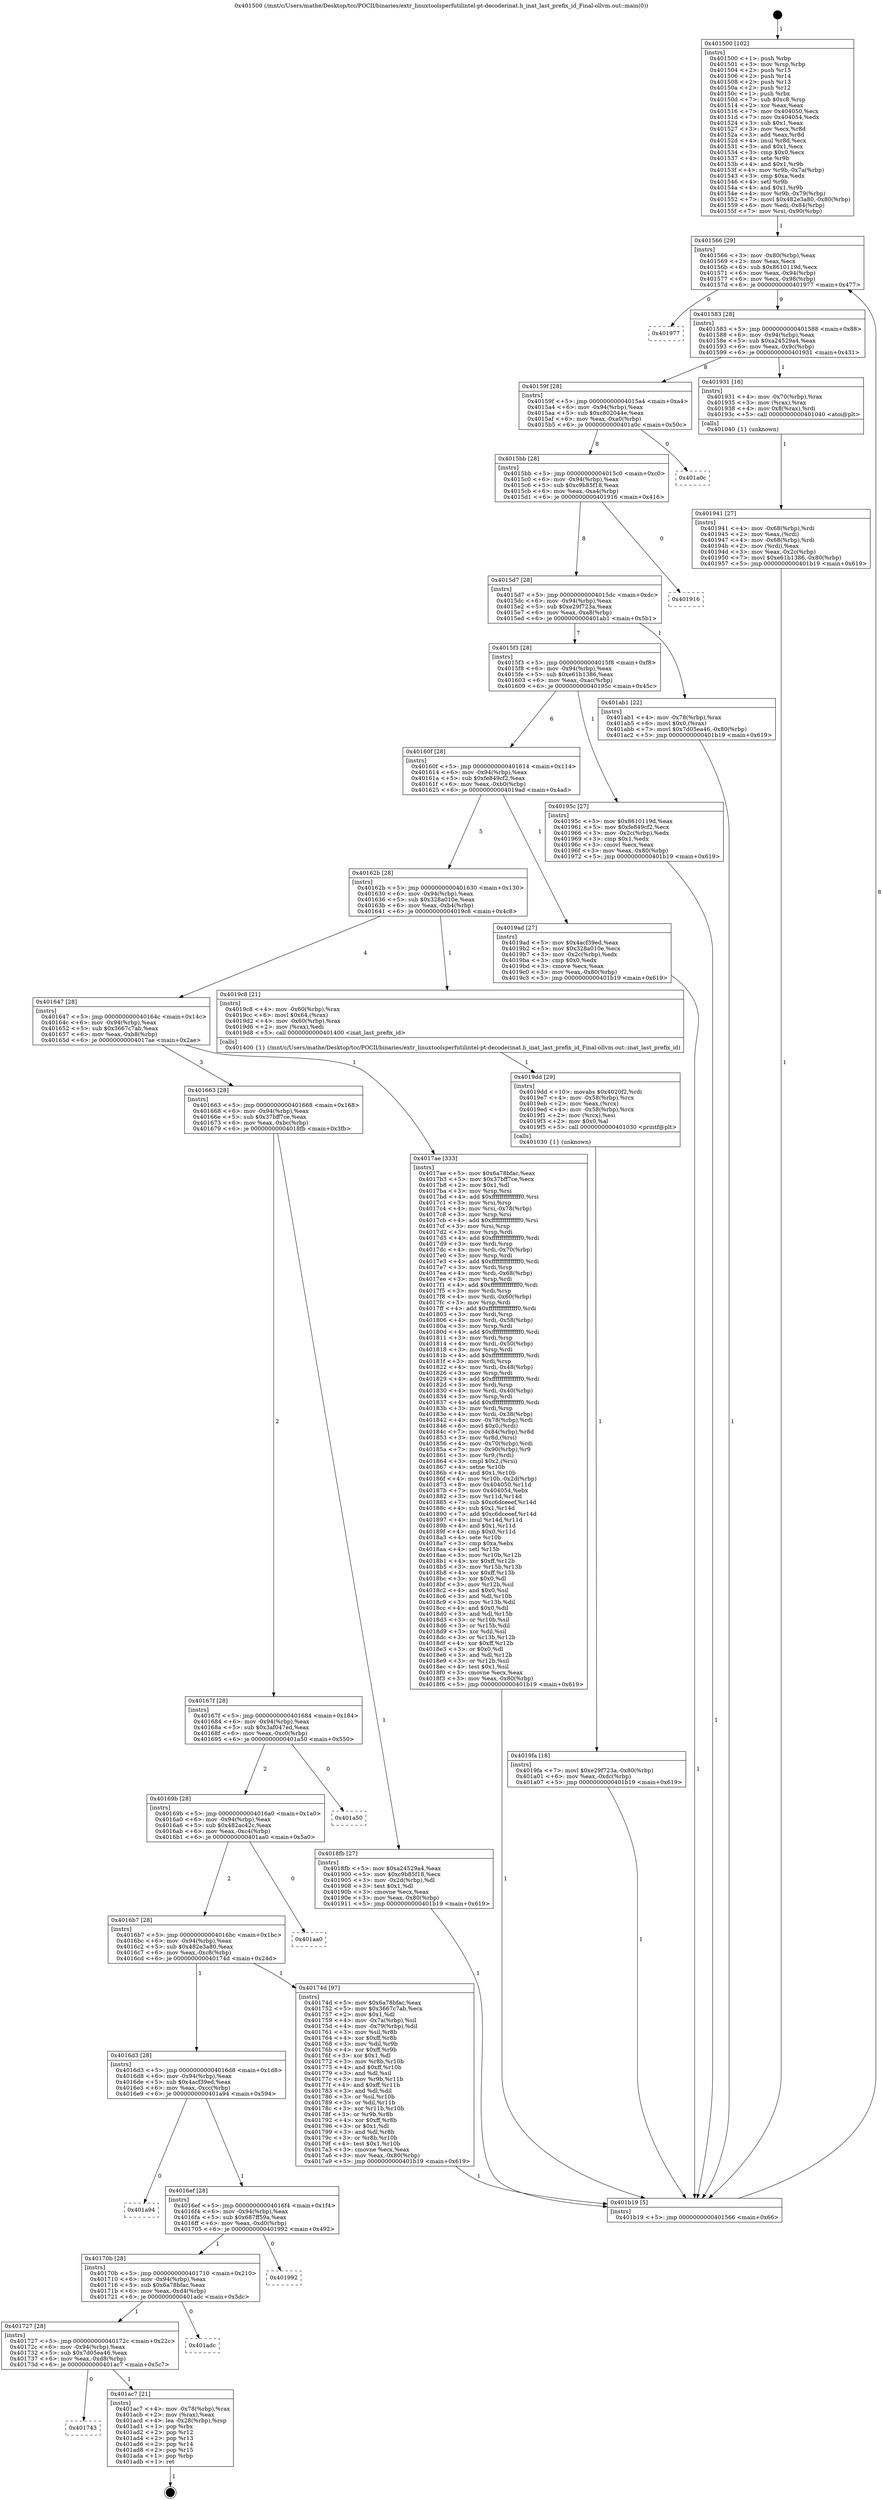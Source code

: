 digraph "0x401500" {
  label = "0x401500 (/mnt/c/Users/mathe/Desktop/tcc/POCII/binaries/extr_linuxtoolsperfutilintel-pt-decoderinat.h_inat_last_prefix_id_Final-ollvm.out::main(0))"
  labelloc = "t"
  node[shape=record]

  Entry [label="",width=0.3,height=0.3,shape=circle,fillcolor=black,style=filled]
  "0x401566" [label="{
     0x401566 [29]\l
     | [instrs]\l
     &nbsp;&nbsp;0x401566 \<+3\>: mov -0x80(%rbp),%eax\l
     &nbsp;&nbsp;0x401569 \<+2\>: mov %eax,%ecx\l
     &nbsp;&nbsp;0x40156b \<+6\>: sub $0x8610119d,%ecx\l
     &nbsp;&nbsp;0x401571 \<+6\>: mov %eax,-0x94(%rbp)\l
     &nbsp;&nbsp;0x401577 \<+6\>: mov %ecx,-0x98(%rbp)\l
     &nbsp;&nbsp;0x40157d \<+6\>: je 0000000000401977 \<main+0x477\>\l
  }"]
  "0x401977" [label="{
     0x401977\l
  }", style=dashed]
  "0x401583" [label="{
     0x401583 [28]\l
     | [instrs]\l
     &nbsp;&nbsp;0x401583 \<+5\>: jmp 0000000000401588 \<main+0x88\>\l
     &nbsp;&nbsp;0x401588 \<+6\>: mov -0x94(%rbp),%eax\l
     &nbsp;&nbsp;0x40158e \<+5\>: sub $0xa24529a4,%eax\l
     &nbsp;&nbsp;0x401593 \<+6\>: mov %eax,-0x9c(%rbp)\l
     &nbsp;&nbsp;0x401599 \<+6\>: je 0000000000401931 \<main+0x431\>\l
  }"]
  Exit [label="",width=0.3,height=0.3,shape=circle,fillcolor=black,style=filled,peripheries=2]
  "0x401931" [label="{
     0x401931 [16]\l
     | [instrs]\l
     &nbsp;&nbsp;0x401931 \<+4\>: mov -0x70(%rbp),%rax\l
     &nbsp;&nbsp;0x401935 \<+3\>: mov (%rax),%rax\l
     &nbsp;&nbsp;0x401938 \<+4\>: mov 0x8(%rax),%rdi\l
     &nbsp;&nbsp;0x40193c \<+5\>: call 0000000000401040 \<atoi@plt\>\l
     | [calls]\l
     &nbsp;&nbsp;0x401040 \{1\} (unknown)\l
  }"]
  "0x40159f" [label="{
     0x40159f [28]\l
     | [instrs]\l
     &nbsp;&nbsp;0x40159f \<+5\>: jmp 00000000004015a4 \<main+0xa4\>\l
     &nbsp;&nbsp;0x4015a4 \<+6\>: mov -0x94(%rbp),%eax\l
     &nbsp;&nbsp;0x4015aa \<+5\>: sub $0xc802044e,%eax\l
     &nbsp;&nbsp;0x4015af \<+6\>: mov %eax,-0xa0(%rbp)\l
     &nbsp;&nbsp;0x4015b5 \<+6\>: je 0000000000401a0c \<main+0x50c\>\l
  }"]
  "0x401743" [label="{
     0x401743\l
  }", style=dashed]
  "0x401a0c" [label="{
     0x401a0c\l
  }", style=dashed]
  "0x4015bb" [label="{
     0x4015bb [28]\l
     | [instrs]\l
     &nbsp;&nbsp;0x4015bb \<+5\>: jmp 00000000004015c0 \<main+0xc0\>\l
     &nbsp;&nbsp;0x4015c0 \<+6\>: mov -0x94(%rbp),%eax\l
     &nbsp;&nbsp;0x4015c6 \<+5\>: sub $0xc9b85f18,%eax\l
     &nbsp;&nbsp;0x4015cb \<+6\>: mov %eax,-0xa4(%rbp)\l
     &nbsp;&nbsp;0x4015d1 \<+6\>: je 0000000000401916 \<main+0x416\>\l
  }"]
  "0x401ac7" [label="{
     0x401ac7 [21]\l
     | [instrs]\l
     &nbsp;&nbsp;0x401ac7 \<+4\>: mov -0x78(%rbp),%rax\l
     &nbsp;&nbsp;0x401acb \<+2\>: mov (%rax),%eax\l
     &nbsp;&nbsp;0x401acd \<+4\>: lea -0x28(%rbp),%rsp\l
     &nbsp;&nbsp;0x401ad1 \<+1\>: pop %rbx\l
     &nbsp;&nbsp;0x401ad2 \<+2\>: pop %r12\l
     &nbsp;&nbsp;0x401ad4 \<+2\>: pop %r13\l
     &nbsp;&nbsp;0x401ad6 \<+2\>: pop %r14\l
     &nbsp;&nbsp;0x401ad8 \<+2\>: pop %r15\l
     &nbsp;&nbsp;0x401ada \<+1\>: pop %rbp\l
     &nbsp;&nbsp;0x401adb \<+1\>: ret\l
  }"]
  "0x401916" [label="{
     0x401916\l
  }", style=dashed]
  "0x4015d7" [label="{
     0x4015d7 [28]\l
     | [instrs]\l
     &nbsp;&nbsp;0x4015d7 \<+5\>: jmp 00000000004015dc \<main+0xdc\>\l
     &nbsp;&nbsp;0x4015dc \<+6\>: mov -0x94(%rbp),%eax\l
     &nbsp;&nbsp;0x4015e2 \<+5\>: sub $0xe29f723a,%eax\l
     &nbsp;&nbsp;0x4015e7 \<+6\>: mov %eax,-0xa8(%rbp)\l
     &nbsp;&nbsp;0x4015ed \<+6\>: je 0000000000401ab1 \<main+0x5b1\>\l
  }"]
  "0x401727" [label="{
     0x401727 [28]\l
     | [instrs]\l
     &nbsp;&nbsp;0x401727 \<+5\>: jmp 000000000040172c \<main+0x22c\>\l
     &nbsp;&nbsp;0x40172c \<+6\>: mov -0x94(%rbp),%eax\l
     &nbsp;&nbsp;0x401732 \<+5\>: sub $0x7d05ea46,%eax\l
     &nbsp;&nbsp;0x401737 \<+6\>: mov %eax,-0xd8(%rbp)\l
     &nbsp;&nbsp;0x40173d \<+6\>: je 0000000000401ac7 \<main+0x5c7\>\l
  }"]
  "0x401ab1" [label="{
     0x401ab1 [22]\l
     | [instrs]\l
     &nbsp;&nbsp;0x401ab1 \<+4\>: mov -0x78(%rbp),%rax\l
     &nbsp;&nbsp;0x401ab5 \<+6\>: movl $0x0,(%rax)\l
     &nbsp;&nbsp;0x401abb \<+7\>: movl $0x7d05ea46,-0x80(%rbp)\l
     &nbsp;&nbsp;0x401ac2 \<+5\>: jmp 0000000000401b19 \<main+0x619\>\l
  }"]
  "0x4015f3" [label="{
     0x4015f3 [28]\l
     | [instrs]\l
     &nbsp;&nbsp;0x4015f3 \<+5\>: jmp 00000000004015f8 \<main+0xf8\>\l
     &nbsp;&nbsp;0x4015f8 \<+6\>: mov -0x94(%rbp),%eax\l
     &nbsp;&nbsp;0x4015fe \<+5\>: sub $0xe61b1386,%eax\l
     &nbsp;&nbsp;0x401603 \<+6\>: mov %eax,-0xac(%rbp)\l
     &nbsp;&nbsp;0x401609 \<+6\>: je 000000000040195c \<main+0x45c\>\l
  }"]
  "0x401adc" [label="{
     0x401adc\l
  }", style=dashed]
  "0x40195c" [label="{
     0x40195c [27]\l
     | [instrs]\l
     &nbsp;&nbsp;0x40195c \<+5\>: mov $0x8610119d,%eax\l
     &nbsp;&nbsp;0x401961 \<+5\>: mov $0xfe849cf2,%ecx\l
     &nbsp;&nbsp;0x401966 \<+3\>: mov -0x2c(%rbp),%edx\l
     &nbsp;&nbsp;0x401969 \<+3\>: cmp $0x1,%edx\l
     &nbsp;&nbsp;0x40196c \<+3\>: cmovl %ecx,%eax\l
     &nbsp;&nbsp;0x40196f \<+3\>: mov %eax,-0x80(%rbp)\l
     &nbsp;&nbsp;0x401972 \<+5\>: jmp 0000000000401b19 \<main+0x619\>\l
  }"]
  "0x40160f" [label="{
     0x40160f [28]\l
     | [instrs]\l
     &nbsp;&nbsp;0x40160f \<+5\>: jmp 0000000000401614 \<main+0x114\>\l
     &nbsp;&nbsp;0x401614 \<+6\>: mov -0x94(%rbp),%eax\l
     &nbsp;&nbsp;0x40161a \<+5\>: sub $0xfe849cf2,%eax\l
     &nbsp;&nbsp;0x40161f \<+6\>: mov %eax,-0xb0(%rbp)\l
     &nbsp;&nbsp;0x401625 \<+6\>: je 00000000004019ad \<main+0x4ad\>\l
  }"]
  "0x40170b" [label="{
     0x40170b [28]\l
     | [instrs]\l
     &nbsp;&nbsp;0x40170b \<+5\>: jmp 0000000000401710 \<main+0x210\>\l
     &nbsp;&nbsp;0x401710 \<+6\>: mov -0x94(%rbp),%eax\l
     &nbsp;&nbsp;0x401716 \<+5\>: sub $0x6a78bfac,%eax\l
     &nbsp;&nbsp;0x40171b \<+6\>: mov %eax,-0xd4(%rbp)\l
     &nbsp;&nbsp;0x401721 \<+6\>: je 0000000000401adc \<main+0x5dc\>\l
  }"]
  "0x4019ad" [label="{
     0x4019ad [27]\l
     | [instrs]\l
     &nbsp;&nbsp;0x4019ad \<+5\>: mov $0x4acf39ed,%eax\l
     &nbsp;&nbsp;0x4019b2 \<+5\>: mov $0x328a010e,%ecx\l
     &nbsp;&nbsp;0x4019b7 \<+3\>: mov -0x2c(%rbp),%edx\l
     &nbsp;&nbsp;0x4019ba \<+3\>: cmp $0x0,%edx\l
     &nbsp;&nbsp;0x4019bd \<+3\>: cmove %ecx,%eax\l
     &nbsp;&nbsp;0x4019c0 \<+3\>: mov %eax,-0x80(%rbp)\l
     &nbsp;&nbsp;0x4019c3 \<+5\>: jmp 0000000000401b19 \<main+0x619\>\l
  }"]
  "0x40162b" [label="{
     0x40162b [28]\l
     | [instrs]\l
     &nbsp;&nbsp;0x40162b \<+5\>: jmp 0000000000401630 \<main+0x130\>\l
     &nbsp;&nbsp;0x401630 \<+6\>: mov -0x94(%rbp),%eax\l
     &nbsp;&nbsp;0x401636 \<+5\>: sub $0x328a010e,%eax\l
     &nbsp;&nbsp;0x40163b \<+6\>: mov %eax,-0xb4(%rbp)\l
     &nbsp;&nbsp;0x401641 \<+6\>: je 00000000004019c8 \<main+0x4c8\>\l
  }"]
  "0x401992" [label="{
     0x401992\l
  }", style=dashed]
  "0x4019c8" [label="{
     0x4019c8 [21]\l
     | [instrs]\l
     &nbsp;&nbsp;0x4019c8 \<+4\>: mov -0x60(%rbp),%rax\l
     &nbsp;&nbsp;0x4019cc \<+6\>: movl $0x64,(%rax)\l
     &nbsp;&nbsp;0x4019d2 \<+4\>: mov -0x60(%rbp),%rax\l
     &nbsp;&nbsp;0x4019d6 \<+2\>: mov (%rax),%edi\l
     &nbsp;&nbsp;0x4019d8 \<+5\>: call 0000000000401400 \<inat_last_prefix_id\>\l
     | [calls]\l
     &nbsp;&nbsp;0x401400 \{1\} (/mnt/c/Users/mathe/Desktop/tcc/POCII/binaries/extr_linuxtoolsperfutilintel-pt-decoderinat.h_inat_last_prefix_id_Final-ollvm.out::inat_last_prefix_id)\l
  }"]
  "0x401647" [label="{
     0x401647 [28]\l
     | [instrs]\l
     &nbsp;&nbsp;0x401647 \<+5\>: jmp 000000000040164c \<main+0x14c\>\l
     &nbsp;&nbsp;0x40164c \<+6\>: mov -0x94(%rbp),%eax\l
     &nbsp;&nbsp;0x401652 \<+5\>: sub $0x3667c7ab,%eax\l
     &nbsp;&nbsp;0x401657 \<+6\>: mov %eax,-0xb8(%rbp)\l
     &nbsp;&nbsp;0x40165d \<+6\>: je 00000000004017ae \<main+0x2ae\>\l
  }"]
  "0x4016ef" [label="{
     0x4016ef [28]\l
     | [instrs]\l
     &nbsp;&nbsp;0x4016ef \<+5\>: jmp 00000000004016f4 \<main+0x1f4\>\l
     &nbsp;&nbsp;0x4016f4 \<+6\>: mov -0x94(%rbp),%eax\l
     &nbsp;&nbsp;0x4016fa \<+5\>: sub $0x687ff59a,%eax\l
     &nbsp;&nbsp;0x4016ff \<+6\>: mov %eax,-0xd0(%rbp)\l
     &nbsp;&nbsp;0x401705 \<+6\>: je 0000000000401992 \<main+0x492\>\l
  }"]
  "0x4017ae" [label="{
     0x4017ae [333]\l
     | [instrs]\l
     &nbsp;&nbsp;0x4017ae \<+5\>: mov $0x6a78bfac,%eax\l
     &nbsp;&nbsp;0x4017b3 \<+5\>: mov $0x37bff7ce,%ecx\l
     &nbsp;&nbsp;0x4017b8 \<+2\>: mov $0x1,%dl\l
     &nbsp;&nbsp;0x4017ba \<+3\>: mov %rsp,%rsi\l
     &nbsp;&nbsp;0x4017bd \<+4\>: add $0xfffffffffffffff0,%rsi\l
     &nbsp;&nbsp;0x4017c1 \<+3\>: mov %rsi,%rsp\l
     &nbsp;&nbsp;0x4017c4 \<+4\>: mov %rsi,-0x78(%rbp)\l
     &nbsp;&nbsp;0x4017c8 \<+3\>: mov %rsp,%rsi\l
     &nbsp;&nbsp;0x4017cb \<+4\>: add $0xfffffffffffffff0,%rsi\l
     &nbsp;&nbsp;0x4017cf \<+3\>: mov %rsi,%rsp\l
     &nbsp;&nbsp;0x4017d2 \<+3\>: mov %rsp,%rdi\l
     &nbsp;&nbsp;0x4017d5 \<+4\>: add $0xfffffffffffffff0,%rdi\l
     &nbsp;&nbsp;0x4017d9 \<+3\>: mov %rdi,%rsp\l
     &nbsp;&nbsp;0x4017dc \<+4\>: mov %rdi,-0x70(%rbp)\l
     &nbsp;&nbsp;0x4017e0 \<+3\>: mov %rsp,%rdi\l
     &nbsp;&nbsp;0x4017e3 \<+4\>: add $0xfffffffffffffff0,%rdi\l
     &nbsp;&nbsp;0x4017e7 \<+3\>: mov %rdi,%rsp\l
     &nbsp;&nbsp;0x4017ea \<+4\>: mov %rdi,-0x68(%rbp)\l
     &nbsp;&nbsp;0x4017ee \<+3\>: mov %rsp,%rdi\l
     &nbsp;&nbsp;0x4017f1 \<+4\>: add $0xfffffffffffffff0,%rdi\l
     &nbsp;&nbsp;0x4017f5 \<+3\>: mov %rdi,%rsp\l
     &nbsp;&nbsp;0x4017f8 \<+4\>: mov %rdi,-0x60(%rbp)\l
     &nbsp;&nbsp;0x4017fc \<+3\>: mov %rsp,%rdi\l
     &nbsp;&nbsp;0x4017ff \<+4\>: add $0xfffffffffffffff0,%rdi\l
     &nbsp;&nbsp;0x401803 \<+3\>: mov %rdi,%rsp\l
     &nbsp;&nbsp;0x401806 \<+4\>: mov %rdi,-0x58(%rbp)\l
     &nbsp;&nbsp;0x40180a \<+3\>: mov %rsp,%rdi\l
     &nbsp;&nbsp;0x40180d \<+4\>: add $0xfffffffffffffff0,%rdi\l
     &nbsp;&nbsp;0x401811 \<+3\>: mov %rdi,%rsp\l
     &nbsp;&nbsp;0x401814 \<+4\>: mov %rdi,-0x50(%rbp)\l
     &nbsp;&nbsp;0x401818 \<+3\>: mov %rsp,%rdi\l
     &nbsp;&nbsp;0x40181b \<+4\>: add $0xfffffffffffffff0,%rdi\l
     &nbsp;&nbsp;0x40181f \<+3\>: mov %rdi,%rsp\l
     &nbsp;&nbsp;0x401822 \<+4\>: mov %rdi,-0x48(%rbp)\l
     &nbsp;&nbsp;0x401826 \<+3\>: mov %rsp,%rdi\l
     &nbsp;&nbsp;0x401829 \<+4\>: add $0xfffffffffffffff0,%rdi\l
     &nbsp;&nbsp;0x40182d \<+3\>: mov %rdi,%rsp\l
     &nbsp;&nbsp;0x401830 \<+4\>: mov %rdi,-0x40(%rbp)\l
     &nbsp;&nbsp;0x401834 \<+3\>: mov %rsp,%rdi\l
     &nbsp;&nbsp;0x401837 \<+4\>: add $0xfffffffffffffff0,%rdi\l
     &nbsp;&nbsp;0x40183b \<+3\>: mov %rdi,%rsp\l
     &nbsp;&nbsp;0x40183e \<+4\>: mov %rdi,-0x38(%rbp)\l
     &nbsp;&nbsp;0x401842 \<+4\>: mov -0x78(%rbp),%rdi\l
     &nbsp;&nbsp;0x401846 \<+6\>: movl $0x0,(%rdi)\l
     &nbsp;&nbsp;0x40184c \<+7\>: mov -0x84(%rbp),%r8d\l
     &nbsp;&nbsp;0x401853 \<+3\>: mov %r8d,(%rsi)\l
     &nbsp;&nbsp;0x401856 \<+4\>: mov -0x70(%rbp),%rdi\l
     &nbsp;&nbsp;0x40185a \<+7\>: mov -0x90(%rbp),%r9\l
     &nbsp;&nbsp;0x401861 \<+3\>: mov %r9,(%rdi)\l
     &nbsp;&nbsp;0x401864 \<+3\>: cmpl $0x2,(%rsi)\l
     &nbsp;&nbsp;0x401867 \<+4\>: setne %r10b\l
     &nbsp;&nbsp;0x40186b \<+4\>: and $0x1,%r10b\l
     &nbsp;&nbsp;0x40186f \<+4\>: mov %r10b,-0x2d(%rbp)\l
     &nbsp;&nbsp;0x401873 \<+8\>: mov 0x404050,%r11d\l
     &nbsp;&nbsp;0x40187b \<+7\>: mov 0x404054,%ebx\l
     &nbsp;&nbsp;0x401882 \<+3\>: mov %r11d,%r14d\l
     &nbsp;&nbsp;0x401885 \<+7\>: sub $0xc6dceeef,%r14d\l
     &nbsp;&nbsp;0x40188c \<+4\>: sub $0x1,%r14d\l
     &nbsp;&nbsp;0x401890 \<+7\>: add $0xc6dceeef,%r14d\l
     &nbsp;&nbsp;0x401897 \<+4\>: imul %r14d,%r11d\l
     &nbsp;&nbsp;0x40189b \<+4\>: and $0x1,%r11d\l
     &nbsp;&nbsp;0x40189f \<+4\>: cmp $0x0,%r11d\l
     &nbsp;&nbsp;0x4018a3 \<+4\>: sete %r10b\l
     &nbsp;&nbsp;0x4018a7 \<+3\>: cmp $0xa,%ebx\l
     &nbsp;&nbsp;0x4018aa \<+4\>: setl %r15b\l
     &nbsp;&nbsp;0x4018ae \<+3\>: mov %r10b,%r12b\l
     &nbsp;&nbsp;0x4018b1 \<+4\>: xor $0xff,%r12b\l
     &nbsp;&nbsp;0x4018b5 \<+3\>: mov %r15b,%r13b\l
     &nbsp;&nbsp;0x4018b8 \<+4\>: xor $0xff,%r13b\l
     &nbsp;&nbsp;0x4018bc \<+3\>: xor $0x0,%dl\l
     &nbsp;&nbsp;0x4018bf \<+3\>: mov %r12b,%sil\l
     &nbsp;&nbsp;0x4018c2 \<+4\>: and $0x0,%sil\l
     &nbsp;&nbsp;0x4018c6 \<+3\>: and %dl,%r10b\l
     &nbsp;&nbsp;0x4018c9 \<+3\>: mov %r13b,%dil\l
     &nbsp;&nbsp;0x4018cc \<+4\>: and $0x0,%dil\l
     &nbsp;&nbsp;0x4018d0 \<+3\>: and %dl,%r15b\l
     &nbsp;&nbsp;0x4018d3 \<+3\>: or %r10b,%sil\l
     &nbsp;&nbsp;0x4018d6 \<+3\>: or %r15b,%dil\l
     &nbsp;&nbsp;0x4018d9 \<+3\>: xor %dil,%sil\l
     &nbsp;&nbsp;0x4018dc \<+3\>: or %r13b,%r12b\l
     &nbsp;&nbsp;0x4018df \<+4\>: xor $0xff,%r12b\l
     &nbsp;&nbsp;0x4018e3 \<+3\>: or $0x0,%dl\l
     &nbsp;&nbsp;0x4018e6 \<+3\>: and %dl,%r12b\l
     &nbsp;&nbsp;0x4018e9 \<+3\>: or %r12b,%sil\l
     &nbsp;&nbsp;0x4018ec \<+4\>: test $0x1,%sil\l
     &nbsp;&nbsp;0x4018f0 \<+3\>: cmovne %ecx,%eax\l
     &nbsp;&nbsp;0x4018f3 \<+3\>: mov %eax,-0x80(%rbp)\l
     &nbsp;&nbsp;0x4018f6 \<+5\>: jmp 0000000000401b19 \<main+0x619\>\l
  }"]
  "0x401663" [label="{
     0x401663 [28]\l
     | [instrs]\l
     &nbsp;&nbsp;0x401663 \<+5\>: jmp 0000000000401668 \<main+0x168\>\l
     &nbsp;&nbsp;0x401668 \<+6\>: mov -0x94(%rbp),%eax\l
     &nbsp;&nbsp;0x40166e \<+5\>: sub $0x37bff7ce,%eax\l
     &nbsp;&nbsp;0x401673 \<+6\>: mov %eax,-0xbc(%rbp)\l
     &nbsp;&nbsp;0x401679 \<+6\>: je 00000000004018fb \<main+0x3fb\>\l
  }"]
  "0x401a94" [label="{
     0x401a94\l
  }", style=dashed]
  "0x4018fb" [label="{
     0x4018fb [27]\l
     | [instrs]\l
     &nbsp;&nbsp;0x4018fb \<+5\>: mov $0xa24529a4,%eax\l
     &nbsp;&nbsp;0x401900 \<+5\>: mov $0xc9b85f18,%ecx\l
     &nbsp;&nbsp;0x401905 \<+3\>: mov -0x2d(%rbp),%dl\l
     &nbsp;&nbsp;0x401908 \<+3\>: test $0x1,%dl\l
     &nbsp;&nbsp;0x40190b \<+3\>: cmovne %ecx,%eax\l
     &nbsp;&nbsp;0x40190e \<+3\>: mov %eax,-0x80(%rbp)\l
     &nbsp;&nbsp;0x401911 \<+5\>: jmp 0000000000401b19 \<main+0x619\>\l
  }"]
  "0x40167f" [label="{
     0x40167f [28]\l
     | [instrs]\l
     &nbsp;&nbsp;0x40167f \<+5\>: jmp 0000000000401684 \<main+0x184\>\l
     &nbsp;&nbsp;0x401684 \<+6\>: mov -0x94(%rbp),%eax\l
     &nbsp;&nbsp;0x40168a \<+5\>: sub $0x3af047ed,%eax\l
     &nbsp;&nbsp;0x40168f \<+6\>: mov %eax,-0xc0(%rbp)\l
     &nbsp;&nbsp;0x401695 \<+6\>: je 0000000000401a50 \<main+0x550\>\l
  }"]
  "0x4019fa" [label="{
     0x4019fa [18]\l
     | [instrs]\l
     &nbsp;&nbsp;0x4019fa \<+7\>: movl $0xe29f723a,-0x80(%rbp)\l
     &nbsp;&nbsp;0x401a01 \<+6\>: mov %eax,-0xdc(%rbp)\l
     &nbsp;&nbsp;0x401a07 \<+5\>: jmp 0000000000401b19 \<main+0x619\>\l
  }"]
  "0x401a50" [label="{
     0x401a50\l
  }", style=dashed]
  "0x40169b" [label="{
     0x40169b [28]\l
     | [instrs]\l
     &nbsp;&nbsp;0x40169b \<+5\>: jmp 00000000004016a0 \<main+0x1a0\>\l
     &nbsp;&nbsp;0x4016a0 \<+6\>: mov -0x94(%rbp),%eax\l
     &nbsp;&nbsp;0x4016a6 \<+5\>: sub $0x482ac42c,%eax\l
     &nbsp;&nbsp;0x4016ab \<+6\>: mov %eax,-0xc4(%rbp)\l
     &nbsp;&nbsp;0x4016b1 \<+6\>: je 0000000000401aa0 \<main+0x5a0\>\l
  }"]
  "0x4019dd" [label="{
     0x4019dd [29]\l
     | [instrs]\l
     &nbsp;&nbsp;0x4019dd \<+10\>: movabs $0x4020f2,%rdi\l
     &nbsp;&nbsp;0x4019e7 \<+4\>: mov -0x58(%rbp),%rcx\l
     &nbsp;&nbsp;0x4019eb \<+2\>: mov %eax,(%rcx)\l
     &nbsp;&nbsp;0x4019ed \<+4\>: mov -0x58(%rbp),%rcx\l
     &nbsp;&nbsp;0x4019f1 \<+2\>: mov (%rcx),%esi\l
     &nbsp;&nbsp;0x4019f3 \<+2\>: mov $0x0,%al\l
     &nbsp;&nbsp;0x4019f5 \<+5\>: call 0000000000401030 \<printf@plt\>\l
     | [calls]\l
     &nbsp;&nbsp;0x401030 \{1\} (unknown)\l
  }"]
  "0x401aa0" [label="{
     0x401aa0\l
  }", style=dashed]
  "0x4016b7" [label="{
     0x4016b7 [28]\l
     | [instrs]\l
     &nbsp;&nbsp;0x4016b7 \<+5\>: jmp 00000000004016bc \<main+0x1bc\>\l
     &nbsp;&nbsp;0x4016bc \<+6\>: mov -0x94(%rbp),%eax\l
     &nbsp;&nbsp;0x4016c2 \<+5\>: sub $0x482e3a80,%eax\l
     &nbsp;&nbsp;0x4016c7 \<+6\>: mov %eax,-0xc8(%rbp)\l
     &nbsp;&nbsp;0x4016cd \<+6\>: je 000000000040174d \<main+0x24d\>\l
  }"]
  "0x401941" [label="{
     0x401941 [27]\l
     | [instrs]\l
     &nbsp;&nbsp;0x401941 \<+4\>: mov -0x68(%rbp),%rdi\l
     &nbsp;&nbsp;0x401945 \<+2\>: mov %eax,(%rdi)\l
     &nbsp;&nbsp;0x401947 \<+4\>: mov -0x68(%rbp),%rdi\l
     &nbsp;&nbsp;0x40194b \<+2\>: mov (%rdi),%eax\l
     &nbsp;&nbsp;0x40194d \<+3\>: mov %eax,-0x2c(%rbp)\l
     &nbsp;&nbsp;0x401950 \<+7\>: movl $0xe61b1386,-0x80(%rbp)\l
     &nbsp;&nbsp;0x401957 \<+5\>: jmp 0000000000401b19 \<main+0x619\>\l
  }"]
  "0x40174d" [label="{
     0x40174d [97]\l
     | [instrs]\l
     &nbsp;&nbsp;0x40174d \<+5\>: mov $0x6a78bfac,%eax\l
     &nbsp;&nbsp;0x401752 \<+5\>: mov $0x3667c7ab,%ecx\l
     &nbsp;&nbsp;0x401757 \<+2\>: mov $0x1,%dl\l
     &nbsp;&nbsp;0x401759 \<+4\>: mov -0x7a(%rbp),%sil\l
     &nbsp;&nbsp;0x40175d \<+4\>: mov -0x79(%rbp),%dil\l
     &nbsp;&nbsp;0x401761 \<+3\>: mov %sil,%r8b\l
     &nbsp;&nbsp;0x401764 \<+4\>: xor $0xff,%r8b\l
     &nbsp;&nbsp;0x401768 \<+3\>: mov %dil,%r9b\l
     &nbsp;&nbsp;0x40176b \<+4\>: xor $0xff,%r9b\l
     &nbsp;&nbsp;0x40176f \<+3\>: xor $0x1,%dl\l
     &nbsp;&nbsp;0x401772 \<+3\>: mov %r8b,%r10b\l
     &nbsp;&nbsp;0x401775 \<+4\>: and $0xff,%r10b\l
     &nbsp;&nbsp;0x401779 \<+3\>: and %dl,%sil\l
     &nbsp;&nbsp;0x40177c \<+3\>: mov %r9b,%r11b\l
     &nbsp;&nbsp;0x40177f \<+4\>: and $0xff,%r11b\l
     &nbsp;&nbsp;0x401783 \<+3\>: and %dl,%dil\l
     &nbsp;&nbsp;0x401786 \<+3\>: or %sil,%r10b\l
     &nbsp;&nbsp;0x401789 \<+3\>: or %dil,%r11b\l
     &nbsp;&nbsp;0x40178c \<+3\>: xor %r11b,%r10b\l
     &nbsp;&nbsp;0x40178f \<+3\>: or %r9b,%r8b\l
     &nbsp;&nbsp;0x401792 \<+4\>: xor $0xff,%r8b\l
     &nbsp;&nbsp;0x401796 \<+3\>: or $0x1,%dl\l
     &nbsp;&nbsp;0x401799 \<+3\>: and %dl,%r8b\l
     &nbsp;&nbsp;0x40179c \<+3\>: or %r8b,%r10b\l
     &nbsp;&nbsp;0x40179f \<+4\>: test $0x1,%r10b\l
     &nbsp;&nbsp;0x4017a3 \<+3\>: cmovne %ecx,%eax\l
     &nbsp;&nbsp;0x4017a6 \<+3\>: mov %eax,-0x80(%rbp)\l
     &nbsp;&nbsp;0x4017a9 \<+5\>: jmp 0000000000401b19 \<main+0x619\>\l
  }"]
  "0x4016d3" [label="{
     0x4016d3 [28]\l
     | [instrs]\l
     &nbsp;&nbsp;0x4016d3 \<+5\>: jmp 00000000004016d8 \<main+0x1d8\>\l
     &nbsp;&nbsp;0x4016d8 \<+6\>: mov -0x94(%rbp),%eax\l
     &nbsp;&nbsp;0x4016de \<+5\>: sub $0x4acf39ed,%eax\l
     &nbsp;&nbsp;0x4016e3 \<+6\>: mov %eax,-0xcc(%rbp)\l
     &nbsp;&nbsp;0x4016e9 \<+6\>: je 0000000000401a94 \<main+0x594\>\l
  }"]
  "0x401b19" [label="{
     0x401b19 [5]\l
     | [instrs]\l
     &nbsp;&nbsp;0x401b19 \<+5\>: jmp 0000000000401566 \<main+0x66\>\l
  }"]
  "0x401500" [label="{
     0x401500 [102]\l
     | [instrs]\l
     &nbsp;&nbsp;0x401500 \<+1\>: push %rbp\l
     &nbsp;&nbsp;0x401501 \<+3\>: mov %rsp,%rbp\l
     &nbsp;&nbsp;0x401504 \<+2\>: push %r15\l
     &nbsp;&nbsp;0x401506 \<+2\>: push %r14\l
     &nbsp;&nbsp;0x401508 \<+2\>: push %r13\l
     &nbsp;&nbsp;0x40150a \<+2\>: push %r12\l
     &nbsp;&nbsp;0x40150c \<+1\>: push %rbx\l
     &nbsp;&nbsp;0x40150d \<+7\>: sub $0xc8,%rsp\l
     &nbsp;&nbsp;0x401514 \<+2\>: xor %eax,%eax\l
     &nbsp;&nbsp;0x401516 \<+7\>: mov 0x404050,%ecx\l
     &nbsp;&nbsp;0x40151d \<+7\>: mov 0x404054,%edx\l
     &nbsp;&nbsp;0x401524 \<+3\>: sub $0x1,%eax\l
     &nbsp;&nbsp;0x401527 \<+3\>: mov %ecx,%r8d\l
     &nbsp;&nbsp;0x40152a \<+3\>: add %eax,%r8d\l
     &nbsp;&nbsp;0x40152d \<+4\>: imul %r8d,%ecx\l
     &nbsp;&nbsp;0x401531 \<+3\>: and $0x1,%ecx\l
     &nbsp;&nbsp;0x401534 \<+3\>: cmp $0x0,%ecx\l
     &nbsp;&nbsp;0x401537 \<+4\>: sete %r9b\l
     &nbsp;&nbsp;0x40153b \<+4\>: and $0x1,%r9b\l
     &nbsp;&nbsp;0x40153f \<+4\>: mov %r9b,-0x7a(%rbp)\l
     &nbsp;&nbsp;0x401543 \<+3\>: cmp $0xa,%edx\l
     &nbsp;&nbsp;0x401546 \<+4\>: setl %r9b\l
     &nbsp;&nbsp;0x40154a \<+4\>: and $0x1,%r9b\l
     &nbsp;&nbsp;0x40154e \<+4\>: mov %r9b,-0x79(%rbp)\l
     &nbsp;&nbsp;0x401552 \<+7\>: movl $0x482e3a80,-0x80(%rbp)\l
     &nbsp;&nbsp;0x401559 \<+6\>: mov %edi,-0x84(%rbp)\l
     &nbsp;&nbsp;0x40155f \<+7\>: mov %rsi,-0x90(%rbp)\l
  }"]
  Entry -> "0x401500" [label=" 1"]
  "0x401566" -> "0x401977" [label=" 0"]
  "0x401566" -> "0x401583" [label=" 9"]
  "0x401ac7" -> Exit [label=" 1"]
  "0x401583" -> "0x401931" [label=" 1"]
  "0x401583" -> "0x40159f" [label=" 8"]
  "0x401727" -> "0x401743" [label=" 0"]
  "0x40159f" -> "0x401a0c" [label=" 0"]
  "0x40159f" -> "0x4015bb" [label=" 8"]
  "0x401727" -> "0x401ac7" [label=" 1"]
  "0x4015bb" -> "0x401916" [label=" 0"]
  "0x4015bb" -> "0x4015d7" [label=" 8"]
  "0x40170b" -> "0x401727" [label=" 1"]
  "0x4015d7" -> "0x401ab1" [label=" 1"]
  "0x4015d7" -> "0x4015f3" [label=" 7"]
  "0x40170b" -> "0x401adc" [label=" 0"]
  "0x4015f3" -> "0x40195c" [label=" 1"]
  "0x4015f3" -> "0x40160f" [label=" 6"]
  "0x4016ef" -> "0x40170b" [label=" 1"]
  "0x40160f" -> "0x4019ad" [label=" 1"]
  "0x40160f" -> "0x40162b" [label=" 5"]
  "0x4016ef" -> "0x401992" [label=" 0"]
  "0x40162b" -> "0x4019c8" [label=" 1"]
  "0x40162b" -> "0x401647" [label=" 4"]
  "0x4016d3" -> "0x4016ef" [label=" 1"]
  "0x401647" -> "0x4017ae" [label=" 1"]
  "0x401647" -> "0x401663" [label=" 3"]
  "0x4016d3" -> "0x401a94" [label=" 0"]
  "0x401663" -> "0x4018fb" [label=" 1"]
  "0x401663" -> "0x40167f" [label=" 2"]
  "0x401ab1" -> "0x401b19" [label=" 1"]
  "0x40167f" -> "0x401a50" [label=" 0"]
  "0x40167f" -> "0x40169b" [label=" 2"]
  "0x4019fa" -> "0x401b19" [label=" 1"]
  "0x40169b" -> "0x401aa0" [label=" 0"]
  "0x40169b" -> "0x4016b7" [label=" 2"]
  "0x4019dd" -> "0x4019fa" [label=" 1"]
  "0x4016b7" -> "0x40174d" [label=" 1"]
  "0x4016b7" -> "0x4016d3" [label=" 1"]
  "0x40174d" -> "0x401b19" [label=" 1"]
  "0x401500" -> "0x401566" [label=" 1"]
  "0x401b19" -> "0x401566" [label=" 8"]
  "0x4019c8" -> "0x4019dd" [label=" 1"]
  "0x4017ae" -> "0x401b19" [label=" 1"]
  "0x4018fb" -> "0x401b19" [label=" 1"]
  "0x401931" -> "0x401941" [label=" 1"]
  "0x401941" -> "0x401b19" [label=" 1"]
  "0x40195c" -> "0x401b19" [label=" 1"]
  "0x4019ad" -> "0x401b19" [label=" 1"]
}
